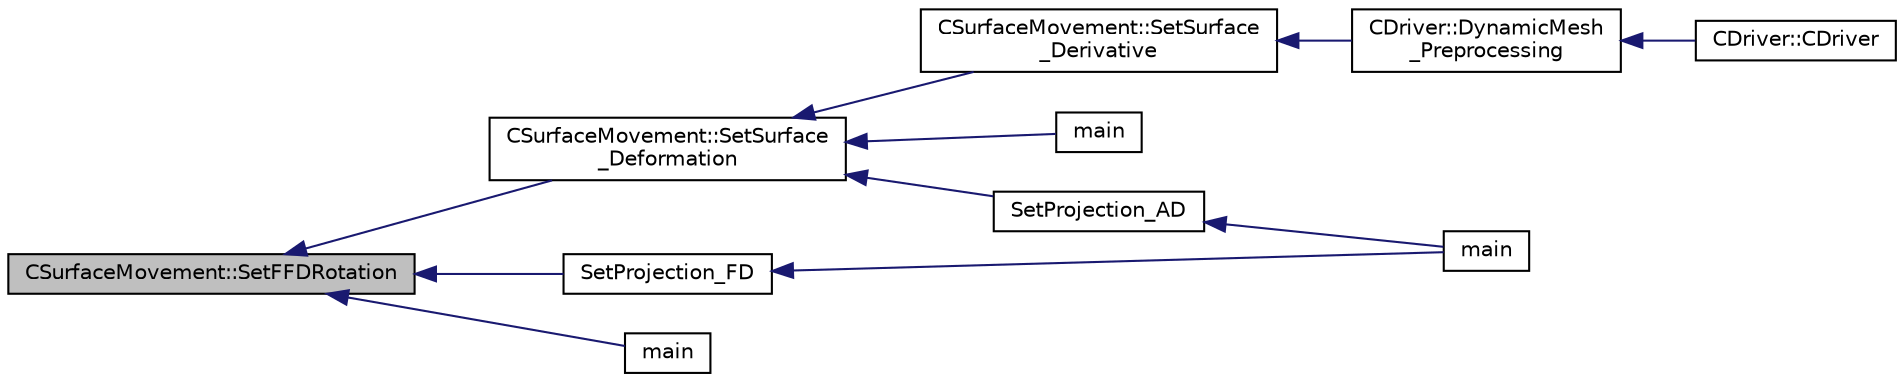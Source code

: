 digraph "CSurfaceMovement::SetFFDRotation"
{
  edge [fontname="Helvetica",fontsize="10",labelfontname="Helvetica",labelfontsize="10"];
  node [fontname="Helvetica",fontsize="10",shape=record];
  rankdir="LR";
  Node655 [label="CSurfaceMovement::SetFFDRotation",height=0.2,width=0.4,color="black", fillcolor="grey75", style="filled", fontcolor="black"];
  Node655 -> Node656 [dir="back",color="midnightblue",fontsize="10",style="solid",fontname="Helvetica"];
  Node656 [label="CSurfaceMovement::SetSurface\l_Deformation",height=0.2,width=0.4,color="black", fillcolor="white", style="filled",URL="$class_c_surface_movement.html#a23bec9fbe1bcd7f6117100de93381ac3",tooltip="Set the surface/boundary deformation. "];
  Node656 -> Node657 [dir="back",color="midnightblue",fontsize="10",style="solid",fontname="Helvetica"];
  Node657 [label="CSurfaceMovement::SetSurface\l_Derivative",height=0.2,width=0.4,color="black", fillcolor="white", style="filled",URL="$class_c_surface_movement.html#af6aac73d04565bf6e9b81305b66e97e7",tooltip="Set derivatives of the surface/boundary deformation. "];
  Node657 -> Node658 [dir="back",color="midnightblue",fontsize="10",style="solid",fontname="Helvetica"];
  Node658 [label="CDriver::DynamicMesh\l_Preprocessing",height=0.2,width=0.4,color="black", fillcolor="white", style="filled",URL="$class_c_driver.html#af585d91d9c08dbddcc2b3e67dd5f5af9",tooltip="GridMovement_Preprocessing. "];
  Node658 -> Node659 [dir="back",color="midnightblue",fontsize="10",style="solid",fontname="Helvetica"];
  Node659 [label="CDriver::CDriver",height=0.2,width=0.4,color="black", fillcolor="white", style="filled",URL="$class_c_driver.html#a3fca4a013a6efa9bbb38fe78a86b5f3d",tooltip="Constructor of the class. "];
  Node656 -> Node660 [dir="back",color="midnightblue",fontsize="10",style="solid",fontname="Helvetica"];
  Node660 [label="main",height=0.2,width=0.4,color="black", fillcolor="white", style="filled",URL="$_s_u2___d_e_f_8cpp.html#a0ddf1224851353fc92bfbff6f499fa97"];
  Node656 -> Node661 [dir="back",color="midnightblue",fontsize="10",style="solid",fontname="Helvetica"];
  Node661 [label="SetProjection_AD",height=0.2,width=0.4,color="black", fillcolor="white", style="filled",URL="$_s_u2___d_o_t_8cpp.html#a3fceed882e8eb3d6796c8e8396af7d87",tooltip="Projection of the surface sensitivity using algorithmic differentiation (AD). "];
  Node661 -> Node662 [dir="back",color="midnightblue",fontsize="10",style="solid",fontname="Helvetica"];
  Node662 [label="main",height=0.2,width=0.4,color="black", fillcolor="white", style="filled",URL="$_s_u2___d_o_t_8cpp.html#a0ddf1224851353fc92bfbff6f499fa97"];
  Node655 -> Node663 [dir="back",color="midnightblue",fontsize="10",style="solid",fontname="Helvetica"];
  Node663 [label="SetProjection_FD",height=0.2,width=0.4,color="black", fillcolor="white", style="filled",URL="$_s_u2___d_o_t_8cpp.html#a5c5163a755085e03f1dfa23aeb7e21f2",tooltip="Projection of the surface sensitivity using finite differences (FD). "];
  Node663 -> Node662 [dir="back",color="midnightblue",fontsize="10",style="solid",fontname="Helvetica"];
  Node655 -> Node664 [dir="back",color="midnightblue",fontsize="10",style="solid",fontname="Helvetica"];
  Node664 [label="main",height=0.2,width=0.4,color="black", fillcolor="white", style="filled",URL="$_s_u2___g_e_o_8cpp.html#a0ddf1224851353fc92bfbff6f499fa97"];
}
